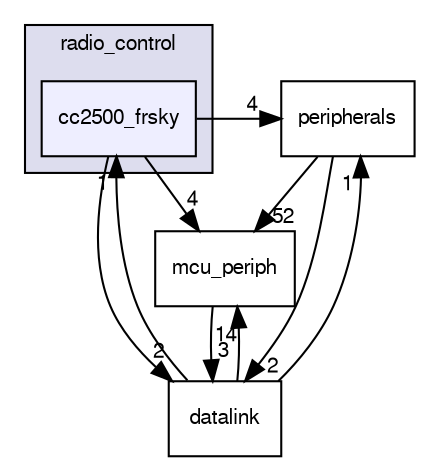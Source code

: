 digraph "sw/airborne/subsystems/radio_control/cc2500_frsky" {
  compound=true
  node [ fontsize="10", fontname="FreeSans"];
  edge [ labelfontsize="10", labelfontname="FreeSans"];
  subgraph clusterdir_a146ed466020daad33793c9994e8ab3e {
    graph [ bgcolor="#ddddee", pencolor="black", label="radio_control" fontname="FreeSans", fontsize="10", URL="dir_a146ed466020daad33793c9994e8ab3e.html"]
  dir_69e9f3afec1dbdad02870a66666e16a1 [shape=box, label="cc2500_frsky", style="filled", fillcolor="#eeeeff", pencolor="black", URL="dir_69e9f3afec1dbdad02870a66666e16a1.html"];
  }
  dir_0a48ba2c0a76794adfddddc873522f67 [shape=box label="peripherals" URL="dir_0a48ba2c0a76794adfddddc873522f67.html"];
  dir_1ca43f6a116d741d80fb1d0555a2b198 [shape=box label="mcu_periph" URL="dir_1ca43f6a116d741d80fb1d0555a2b198.html"];
  dir_6567a5a7be991f15b7628b3b0eb084bd [shape=box label="datalink" URL="dir_6567a5a7be991f15b7628b3b0eb084bd.html"];
  dir_0a48ba2c0a76794adfddddc873522f67->dir_1ca43f6a116d741d80fb1d0555a2b198 [headlabel="52", labeldistance=1.5 headhref="dir_000124_000120.html"];
  dir_0a48ba2c0a76794adfddddc873522f67->dir_6567a5a7be991f15b7628b3b0eb084bd [headlabel="2", labeldistance=1.5 headhref="dir_000124_000052.html"];
  dir_1ca43f6a116d741d80fb1d0555a2b198->dir_6567a5a7be991f15b7628b3b0eb084bd [headlabel="3", labeldistance=1.5 headhref="dir_000120_000052.html"];
  dir_6567a5a7be991f15b7628b3b0eb084bd->dir_0a48ba2c0a76794adfddddc873522f67 [headlabel="1", labeldistance=1.5 headhref="dir_000052_000124.html"];
  dir_6567a5a7be991f15b7628b3b0eb084bd->dir_1ca43f6a116d741d80fb1d0555a2b198 [headlabel="14", labeldistance=1.5 headhref="dir_000052_000120.html"];
  dir_6567a5a7be991f15b7628b3b0eb084bd->dir_69e9f3afec1dbdad02870a66666e16a1 [headlabel="1", labeldistance=1.5 headhref="dir_000052_000229.html"];
  dir_69e9f3afec1dbdad02870a66666e16a1->dir_0a48ba2c0a76794adfddddc873522f67 [headlabel="4", labeldistance=1.5 headhref="dir_000229_000124.html"];
  dir_69e9f3afec1dbdad02870a66666e16a1->dir_1ca43f6a116d741d80fb1d0555a2b198 [headlabel="4", labeldistance=1.5 headhref="dir_000229_000120.html"];
  dir_69e9f3afec1dbdad02870a66666e16a1->dir_6567a5a7be991f15b7628b3b0eb084bd [headlabel="2", labeldistance=1.5 headhref="dir_000229_000052.html"];
}
